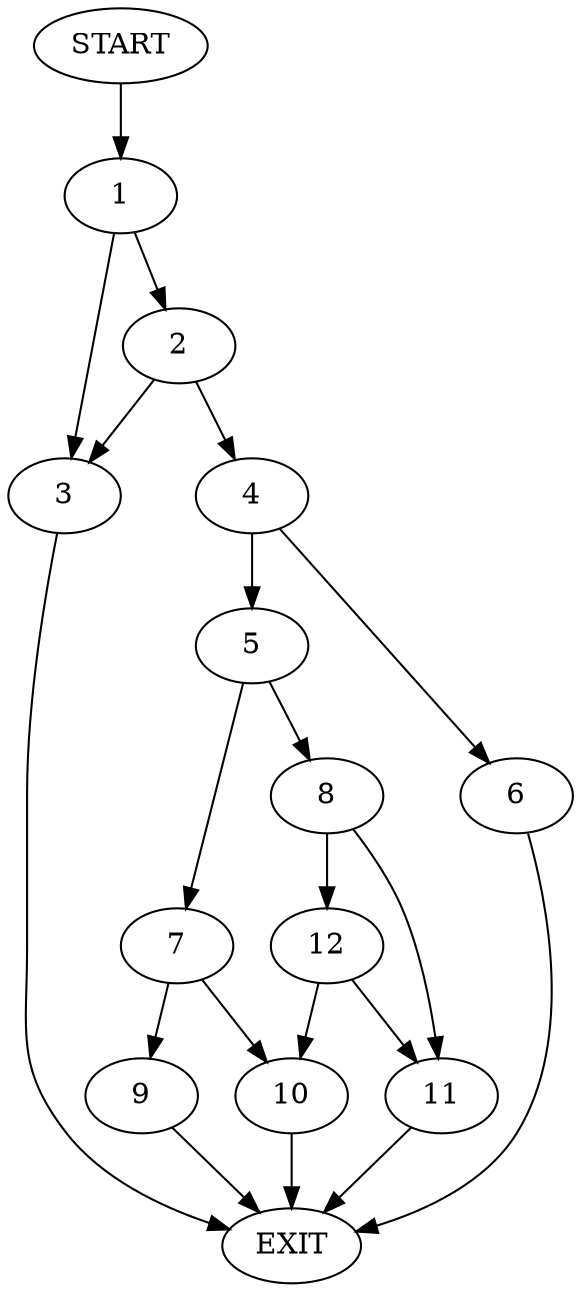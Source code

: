 digraph {
0 [label="START"]
13 [label="EXIT"]
0 -> 1
1 -> 2
1 -> 3
2 -> 3
2 -> 4
3 -> 13
4 -> 5
4 -> 6
5 -> 7
5 -> 8
6 -> 13
7 -> 9
7 -> 10
8 -> 11
8 -> 12
9 -> 13
10 -> 13
12 -> 11
12 -> 10
11 -> 13
}
